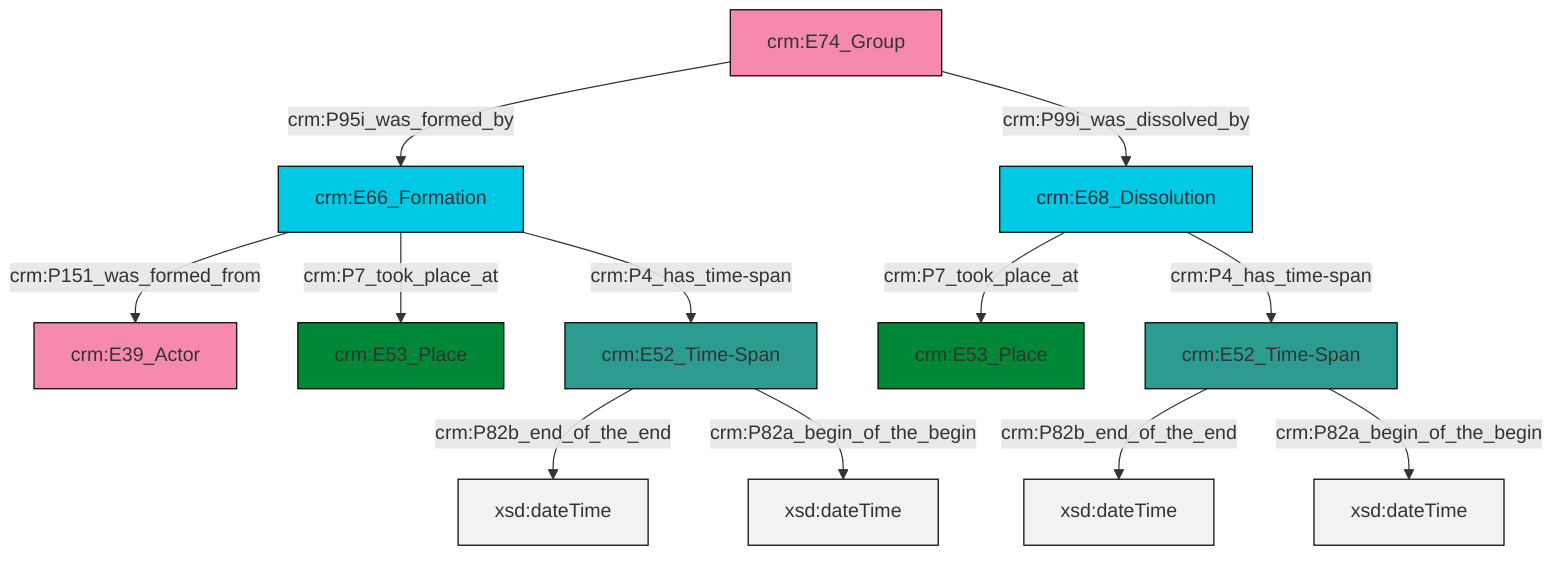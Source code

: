graph TD
classDef Literal fill:#f2f2f2,stroke:#000000;
classDef CRM_Entity fill:#FFFFFF,stroke:#000000;
classDef Temporal_Entity fill:#00C9E6, stroke:#000000;
classDef Type fill:#E18312, stroke:#000000;
classDef Time-Span fill:#2C9C91, stroke:#000000;
classDef Appellation fill:#FFEB7F, stroke:#000000;
classDef Place fill:#008836, stroke:#000000;
classDef Persistent_Item fill:#B266B2, stroke:#000000;
classDef Conceptual_Object fill:#FFD700, stroke:#000000;
classDef Physical_Thing fill:#D2B48C, stroke:#000000;
classDef Actor fill:#f58aad, stroke:#000000;
classDef PC_Classes fill:#4ce600, stroke:#000000;
classDef Multi fill:#cccccc,stroke:#000000;

0["crm:E74_Group"]:::Actor -->|crm:P95i_was_formed_by| 1["crm:E66_Formation"]:::Temporal_Entity
8["crm:E68_Dissolution"]:::Temporal_Entity -->|crm:P7_took_place_at| 2["crm:E53_Place"]:::Place
9["crm:E52_Time-Span"]:::Time-Span -->|crm:P82b_end_of_the_end| 10[xsd:dateTime]:::Literal
12["crm:E52_Time-Span"]:::Time-Span -->|crm:P82b_end_of_the_end| 13[xsd:dateTime]:::Literal
1["crm:E66_Formation"]:::Temporal_Entity -->|crm:P151_was_formed_from| 6["crm:E39_Actor"]:::Actor
8["crm:E68_Dissolution"]:::Temporal_Entity -->|crm:P4_has_time-span| 12["crm:E52_Time-Span"]:::Time-Span
1["crm:E66_Formation"]:::Temporal_Entity -->|crm:P7_took_place_at| 4["crm:E53_Place"]:::Place
9["crm:E52_Time-Span"]:::Time-Span -->|crm:P82a_begin_of_the_begin| 16[xsd:dateTime]:::Literal
1["crm:E66_Formation"]:::Temporal_Entity -->|crm:P4_has_time-span| 9["crm:E52_Time-Span"]:::Time-Span
0["crm:E74_Group"]:::Actor -->|crm:P99i_was_dissolved_by| 8["crm:E68_Dissolution"]:::Temporal_Entity
12["crm:E52_Time-Span"]:::Time-Span -->|crm:P82a_begin_of_the_begin| 18[xsd:dateTime]:::Literal
